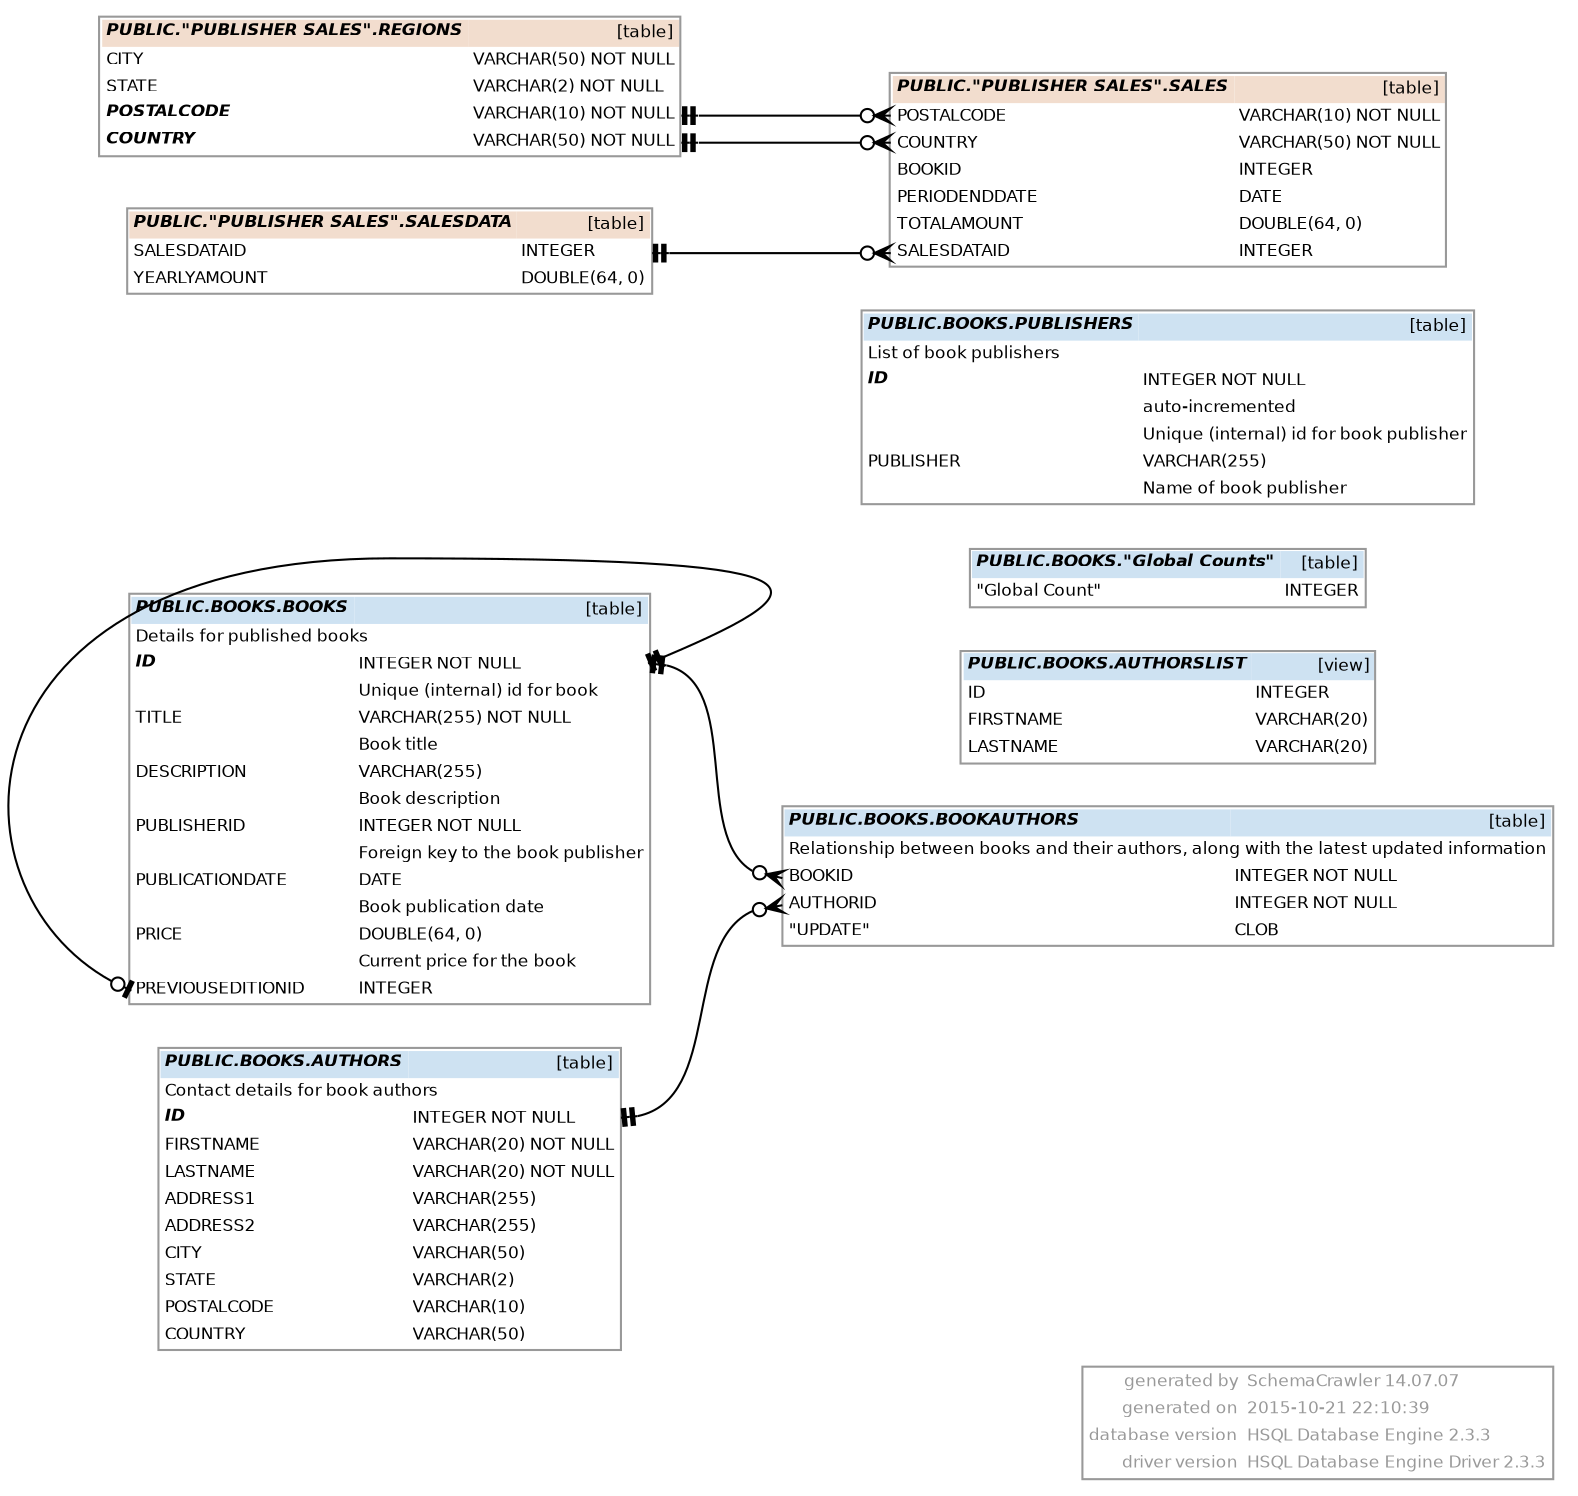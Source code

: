 digraph "SchemaCrawler_Diagram" {

  graph [
    nodesep="0.18"
    ranksep="0.46"
    rankdir="RL"
    fontname="Helvetica"
    fontsize="8"
  ];
  
  node [
    fontname="Helvetica"
    fontsize="8"
    shape="plaintext"
  ];
  
  edge [
    fontname="Helvetica"
    fontsize="8"  
    arrowsize="0.8"
  ];


  graph [fontcolor="#999999", 
    label=<
<table color="#999999" border="1" cellborder="0" cellspacing="0">
	<tr>
		<td align='right'>generated by</td>
		<td align='left'>SchemaCrawler 14.07.07</td>
	</tr>
	<tr>
		<td align='right'>generated on</td>
		<td align='left'>2015-10-21 22:10:39</td>
	</tr>
	<tr>
		<td align='right'>database version</td>
		<td align='left'>HSQL Database Engine 2.3.3</td>
	</tr>
	<tr>
		<td align='right'>driver version</td>
		<td align='left'>HSQL Database Engine Driver 2.3.3</td>
	</tr>
      </table>    >
    labeljust=r
    labelloc=b
  ];

  /* PUBLIC.BOOKS.AUTHORS -=-=-=-=-=-=-=-=-=-=-=-=-=- */
  "authors_dba8a1ff" [
    label=<
      <table border="1" cellborder="0" cellpadding="2" cellspacing="0" bgcolor="white" color="#999999">
	<tr>
		<td colspan='2' bgcolor='#CEE2F2' align='left'><b><i>PUBLIC.BOOKS.AUTHORS</i></b></td>
		<td bgcolor='#CEE2F2' align='right'>[table]</td>
	</tr>
	<tr>
		<td colspan='3' align='left'>Contact details for book authors</td>
	</tr>
	<tr>
		<td port='id_ecfc5f6a.start' align='left'><b><i>ID</i></b></td>
		<td align='left'> </td>
		<td port='id_ecfc5f6a.end' align='left'>INTEGER NOT NULL</td>
	</tr>
	<tr>
		<td port='firstname_212547ec.start' align='left'>FIRSTNAME</td>
		<td align='left'> </td>
		<td port='firstname_212547ec.end' align='left'>VARCHAR(20) NOT NULL</td>
	</tr>
	<tr>
		<td port='lastname_c2a4e130.start' align='left'>LASTNAME</td>
		<td align='left'> </td>
		<td port='lastname_c2a4e130.end' align='left'>VARCHAR(20) NOT NULL</td>
	</tr>
	<tr>
		<td port='address1_d0f1f1ec.start' align='left'>ADDRESS1</td>
		<td align='left'> </td>
		<td port='address1_d0f1f1ec.end' align='left'>VARCHAR(255)</td>
	</tr>
	<tr>
		<td port='address2_d0f1f1ed.start' align='left'>ADDRESS2</td>
		<td align='left'> </td>
		<td port='address2_d0f1f1ed.end' align='left'>VARCHAR(255)</td>
	</tr>
	<tr>
		<td port='city_9f5f8ffa.start' align='left'>CITY</td>
		<td align='left'> </td>
		<td port='city_9f5f8ffa.end' align='left'>VARCHAR(50)</td>
	</tr>
	<tr>
		<td port='state_4d789fc2.start' align='left'>STATE</td>
		<td align='left'> </td>
		<td port='state_4d789fc2.end' align='left'>VARCHAR(2)</td>
	</tr>
	<tr>
		<td port='postalcode_843cd087.start' align='left'>POSTALCODE</td>
		<td align='left'> </td>
		<td port='postalcode_843cd087.end' align='left'>VARCHAR(10)</td>
	</tr>
	<tr>
		<td port='country_7bfb2687.start' align='left'>COUNTRY</td>
		<td align='left'> </td>
		<td port='country_7bfb2687.end' align='left'>VARCHAR(50)</td>
	</tr>
      </table>
    >
  ];

  "bookauthors_aa4376":"authorid_19681b5e.start":w -> "authors_dba8a1ff":"id_ecfc5f6a.end":e [label=<> style="solid" dir="both" arrowhead="teetee" arrowtail="crowodot"];


  /* PUBLIC.BOOKS.AUTHORSLIST -=-=-=-=-=-=-=-=-=-=-=-=-=- */
  "authorslist_b29d331d" [
    label=<
      <table border="1" cellborder="0" cellpadding="2" cellspacing="0" bgcolor="white" color="#999999">
	<tr>
		<td colspan='2' bgcolor='#CEE2F2' align='left'><b><i>PUBLIC.BOOKS.AUTHORSLIST</i></b></td>
		<td bgcolor='#CEE2F2' align='right'>[view]</td>
	</tr>
	<tr>
		<td port='id_837fd18c.start' align='left'>ID</td>
		<td align='left'> </td>
		<td port='id_837fd18c.end' align='left'>INTEGER</td>
	</tr>
	<tr>
		<td port='firstname_d3258b8a.start' align='left'>FIRSTNAME</td>
		<td align='left'> </td>
		<td port='firstname_d3258b8a.end' align='left'>VARCHAR(20)</td>
	</tr>
	<tr>
		<td port='lastname_b7deb1d2.start' align='left'>LASTNAME</td>
		<td align='left'> </td>
		<td port='lastname_b7deb1d2.end' align='left'>VARCHAR(20)</td>
	</tr>
      </table>
    >
  ];



  /* PUBLIC.BOOKS.BOOKAUTHORS -=-=-=-=-=-=-=-=-=-=-=-=-=- */
  "bookauthors_aa4376" [
    label=<
      <table border="1" cellborder="0" cellpadding="2" cellspacing="0" bgcolor="white" color="#999999">
	<tr>
		<td colspan='2' bgcolor='#CEE2F2' align='left'><b><i>PUBLIC.BOOKS.BOOKAUTHORS</i></b></td>
		<td bgcolor='#CEE2F2' align='right'>[table]</td>
	</tr>
	<tr>
		<td colspan='3' align='left'>Relationship between books and their authors, along with the latest updated information</td>
	</tr>
	<tr>
		<td port='bookid_931bd73c.start' align='left'>BOOKID</td>
		<td align='left'> </td>
		<td port='bookid_931bd73c.end' align='left'>INTEGER NOT NULL</td>
	</tr>
	<tr>
		<td port='authorid_19681b5e.start' align='left'>AUTHORID</td>
		<td align='left'> </td>
		<td port='authorid_19681b5e.end' align='left'>INTEGER NOT NULL</td>
	</tr>
	<tr>
		<td port='update_7e11958f.start' align='left'>"UPDATE"</td>
		<td align='left'> </td>
		<td port='update_7e11958f.end' align='left'>CLOB</td>
	</tr>
      </table>
    >
  ];



  /* PUBLIC.BOOKS.BOOKS -=-=-=-=-=-=-=-=-=-=-=-=-=- */
  "books_afd2ba21" [
    label=<
      <table border="1" cellborder="0" cellpadding="2" cellspacing="0" bgcolor="white" color="#999999">
	<tr>
		<td colspan='2' bgcolor='#CEE2F2' align='left'><b><i>PUBLIC.BOOKS.BOOKS</i></b></td>
		<td bgcolor='#CEE2F2' align='right'>[table]</td>
	</tr>
	<tr>
		<td colspan='3' align='left'>Details for published books</td>
	</tr>
	<tr>
		<td port='id_bb8abc08.start' align='left'><b><i>ID</i></b></td>
		<td align='left'> </td>
		<td port='id_bb8abc08.end' align='left'>INTEGER NOT NULL</td>
	</tr>
	<tr>
		<td align='left'></td>
		<td align='left'> </td>
		<td align='left'>Unique (internal) id for book</td>
	</tr>
	<tr>
		<td port='title_764df42b.start' align='left'>TITLE</td>
		<td align='left'> </td>
		<td port='title_764df42b.end' align='left'>VARCHAR(255) NOT NULL</td>
	</tr>
	<tr>
		<td align='left'></td>
		<td align='left'> </td>
		<td align='left'>Book title</td>
	</tr>
	<tr>
		<td port='description_f1e45f8f.start' align='left'>DESCRIPTION</td>
		<td align='left'> </td>
		<td port='description_f1e45f8f.end' align='left'>VARCHAR(255)</td>
	</tr>
	<tr>
		<td align='left'></td>
		<td align='left'> </td>
		<td align='left'>Book description</td>
	</tr>
	<tr>
		<td port='publisherid_3413fbaa.start' align='left'>PUBLISHERID</td>
		<td align='left'> </td>
		<td port='publisherid_3413fbaa.end' align='left'>INTEGER NOT NULL</td>
	</tr>
	<tr>
		<td align='left'></td>
		<td align='left'> </td>
		<td align='left'>Foreign key to the book publisher</td>
	</tr>
	<tr>
		<td port='publicationdate_bf876ded.start' align='left'>PUBLICATIONDATE</td>
		<td align='left'> </td>
		<td port='publicationdate_bf876ded.end' align='left'>DATE</td>
	</tr>
	<tr>
		<td align='left'></td>
		<td align='left'> </td>
		<td align='left'>Book publication date</td>
	</tr>
	<tr>
		<td port='price_7619831c.start' align='left'>PRICE</td>
		<td align='left'> </td>
		<td port='price_7619831c.end' align='left'>DOUBLE(64, 0)</td>
	</tr>
	<tr>
		<td align='left'></td>
		<td align='left'> </td>
		<td align='left'>Current price for the book</td>
	</tr>
	<tr>
		<td port='previouseditionid_8c50cb95.start' align='left'>PREVIOUSEDITIONID</td>
		<td align='left'> </td>
		<td port='previouseditionid_8c50cb95.end' align='left'>INTEGER</td>
	</tr>
      </table>
    >
  ];

  "bookauthors_aa4376":"bookid_931bd73c.start":w -> "books_afd2ba21":"id_bb8abc08.end":e [label=<> style="solid" dir="both" arrowhead="teetee" arrowtail="crowodot"];
  "books_afd2ba21":"previouseditionid_8c50cb95.start":w -> "books_afd2ba21":"id_bb8abc08.end":e [label=<> style="solid" dir="both" arrowhead="teetee" arrowtail="teeodot"];


  /* PUBLIC.BOOKS."Global Counts" -=-=-=-=-=-=-=-=-=-=-=-=-=- */
  "globalcounts_2ab3635a" [
    label=<
      <table border="1" cellborder="0" cellpadding="2" cellspacing="0" bgcolor="white" color="#999999">
	<tr>
		<td colspan='2' bgcolor='#CEE2F2' align='left'><b><i>PUBLIC.BOOKS."Global Counts"</i></b></td>
		<td bgcolor='#CEE2F2' align='right'>[table]</td>
	</tr>
	<tr>
		<td port='globalcount_22cfa042.start' align='left'>"Global Count"</td>
		<td align='left'> </td>
		<td port='globalcount_22cfa042.end' align='left'>INTEGER</td>
	</tr>
      </table>
    >
  ];



  /* PUBLIC.BOOKS.PUBLISHERS -=-=-=-=-=-=-=-=-=-=-=-=-=- */
  "publishers_b8da20c0" [
    label=<
      <table border="1" cellborder="0" cellpadding="2" cellspacing="0" bgcolor="white" color="#999999">
	<tr>
		<td colspan='2' bgcolor='#CEE2F2' align='left'><b><i>PUBLIC.BOOKS.PUBLISHERS</i></b></td>
		<td bgcolor='#CEE2F2' align='right'>[table]</td>
	</tr>
	<tr>
		<td colspan='3' align='left'>List of book publishers</td>
	</tr>
	<tr>
		<td port='id_6fc9dd09.start' align='left'><b><i>ID</i></b></td>
		<td align='left'> </td>
		<td port='id_6fc9dd09.end' align='left'>INTEGER NOT NULL</td>
	</tr>
	<tr>
		<td align='left'></td>
		<td align='left'> </td>
		<td align='left'>auto-incremented</td>
	</tr>
	<tr>
		<td align='left'></td>
		<td align='left'> </td>
		<td align='left'>Unique (internal) id for book publisher</td>
	</tr>
	<tr>
		<td port='publisher_13c8362e.start' align='left'>PUBLISHER</td>
		<td align='left'> </td>
		<td port='publisher_13c8362e.end' align='left'>VARCHAR(255)</td>
	</tr>
	<tr>
		<td align='left'></td>
		<td align='left'> </td>
		<td align='left'>Name of book publisher</td>
	</tr>
      </table>
    >
  ];



  /* PUBLIC."PUBLISHER SALES".REGIONS -=-=-=-=-=-=-=-=-=-=-=-=-=- */
  "regions_bc895c48" [
    label=<
      <table border="1" cellborder="0" cellpadding="2" cellspacing="0" bgcolor="white" color="#999999">
	<tr>
		<td colspan='2' bgcolor='#F2DDCE' align='left'><b><i>PUBLIC."PUBLISHER SALES".REGIONS</i></b></td>
		<td bgcolor='#F2DDCE' align='right'>[table]</td>
	</tr>
	<tr>
		<td port='city_2c74db51.start' align='left'>CITY</td>
		<td align='left'> </td>
		<td port='city_2c74db51.end' align='left'>VARCHAR(50) NOT NULL</td>
	</tr>
	<tr>
		<td port='state_630cbf4b.start' align='left'>STATE</td>
		<td align='left'> </td>
		<td port='state_630cbf4b.end' align='left'>VARCHAR(2) NOT NULL</td>
	</tr>
	<tr>
		<td port='postalcode_9b2bfe9e.start' align='left'><b><i>POSTALCODE</i></b></td>
		<td align='left'> </td>
		<td port='postalcode_9b2bfe9e.end' align='left'>VARCHAR(10) NOT NULL</td>
	</tr>
	<tr>
		<td port='country_7d0587d0.start' align='left'><b><i>COUNTRY</i></b></td>
		<td align='left'> </td>
		<td port='country_7d0587d0.end' align='left'>VARCHAR(50) NOT NULL</td>
	</tr>
      </table>
    >
  ];

  "sales_20be6f95":"postalcode_738bc931.start":w -> "regions_bc895c48":"postalcode_9b2bfe9e.end":e [label=<> style="solid" dir="both" arrowhead="teetee" arrowtail="crowodot"];
  "sales_20be6f95":"country_890cfe1d.start":w -> "regions_bc895c48":"country_7d0587d0.end":e [label=<> style="solid" dir="both" arrowhead="teetee" arrowtail="crowodot"];


  /* PUBLIC."PUBLISHER SALES".SALES -=-=-=-=-=-=-=-=-=-=-=-=-=- */
  "sales_20be6f95" [
    label=<
      <table border="1" cellborder="0" cellpadding="2" cellspacing="0" bgcolor="white" color="#999999">
	<tr>
		<td colspan='2' bgcolor='#F2DDCE' align='left'><b><i>PUBLIC."PUBLISHER SALES".SALES</i></b></td>
		<td bgcolor='#F2DDCE' align='right'>[table]</td>
	</tr>
	<tr>
		<td port='postalcode_738bc931.start' align='left'>POSTALCODE</td>
		<td align='left'> </td>
		<td port='postalcode_738bc931.end' align='left'>VARCHAR(10) NOT NULL</td>
	</tr>
	<tr>
		<td port='country_890cfe1d.start' align='left'>COUNTRY</td>
		<td align='left'> </td>
		<td port='country_890cfe1d.end' align='left'>VARCHAR(50) NOT NULL</td>
	</tr>
	<tr>
		<td port='bookid_3c829a3d.start' align='left'>BOOKID</td>
		<td align='left'> </td>
		<td port='bookid_3c829a3d.end' align='left'>INTEGER</td>
	</tr>
	<tr>
		<td port='periodenddate_1bd9ab6f.start' align='left'>PERIODENDDATE</td>
		<td align='left'> </td>
		<td port='periodenddate_1bd9ab6f.end' align='left'>DATE</td>
	</tr>
	<tr>
		<td port='totalamount_63baaba3.start' align='left'>TOTALAMOUNT</td>
		<td align='left'> </td>
		<td port='totalamount_63baaba3.end' align='left'>DOUBLE(64, 0)</td>
	</tr>
	<tr>
		<td port='salesdataid_e6f60d58.start' align='left'>SALESDATAID</td>
		<td align='left'> </td>
		<td port='salesdataid_e6f60d58.end' align='left'>INTEGER</td>
	</tr>
      </table>
    >
  ];



  /* PUBLIC."PUBLISHER SALES".SALESDATA -=-=-=-=-=-=-=-=-=-=-=-=-=- */
  "salesdata_b64284bf" [
    label=<
      <table border="1" cellborder="0" cellpadding="2" cellspacing="0" bgcolor="white" color="#999999">
	<tr>
		<td colspan='2' bgcolor='#F2DDCE' align='left'><b><i>PUBLIC."PUBLISHER SALES".SALESDATA</i></b></td>
		<td bgcolor='#F2DDCE' align='right'>[table]</td>
	</tr>
	<tr>
		<td port='salesdataid_3781b382.start' align='left'>SALESDATAID</td>
		<td align='left'> </td>
		<td port='salesdataid_3781b382.end' align='left'>INTEGER</td>
	</tr>
	<tr>
		<td port='yearlyamount_c221b831.start' align='left'>YEARLYAMOUNT</td>
		<td align='left'> </td>
		<td port='yearlyamount_c221b831.end' align='left'>DOUBLE(64, 0)</td>
	</tr>
      </table>
    >
  ];

  "sales_20be6f95":"salesdataid_e6f60d58.start":w -> "salesdata_b64284bf":"salesdataid_3781b382.end":e [label=<> style="solid" dir="both" arrowhead="teetee" arrowtail="crowodot"];


}
